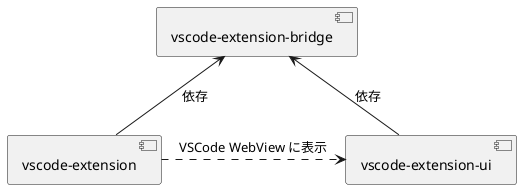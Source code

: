 @startuml

[vscode-extension]
[vscode-extension-bridge]
[vscode-extension-ui]


[vscode-extension] .right.> [vscode-extension-ui]: VSCode WebView に表示
[vscode-extension] -up-> [vscode-extension-bridge]: 依存
[vscode-extension-ui] --> [vscode-extension-bridge]: 依存

@enduml
